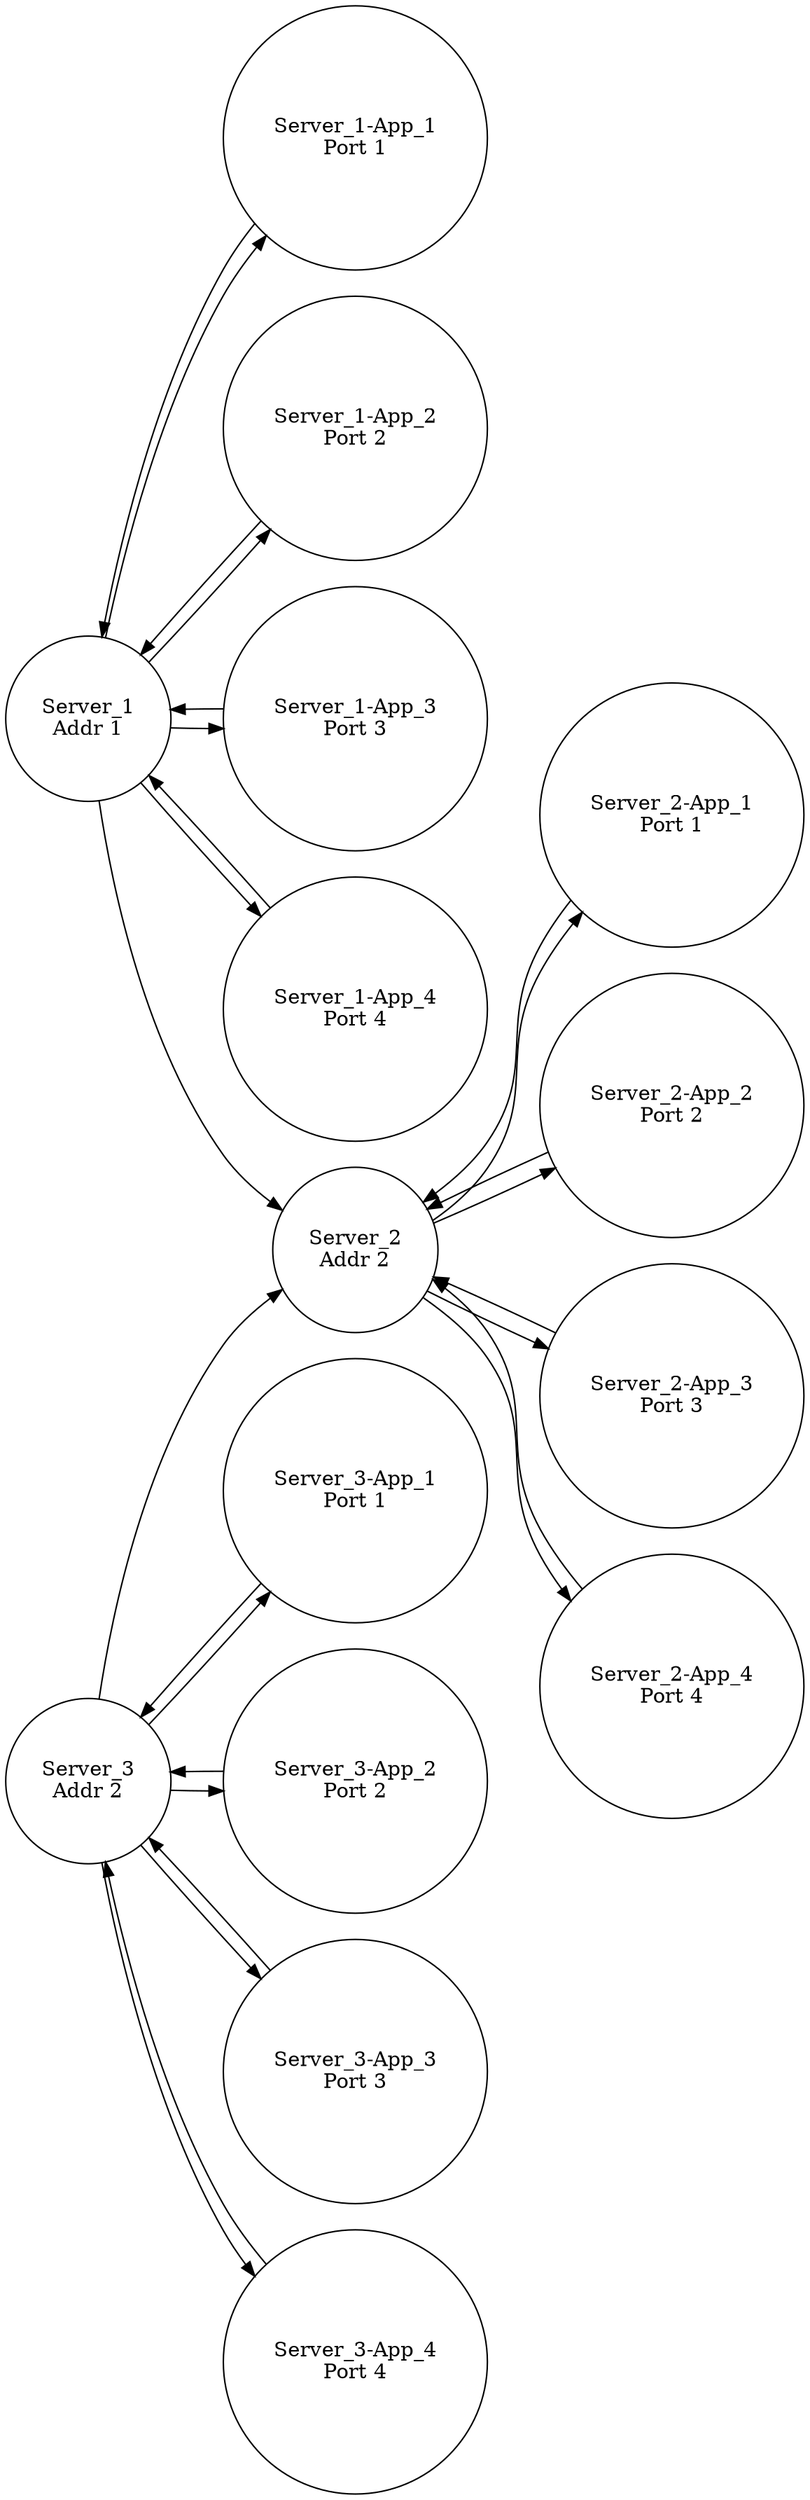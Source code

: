 digraph G {
  rankdir=LR;
  node [shape=circle];
  "Server_1" [label="Server_1\nAddr 1"];
  "Server_1-App_1" [label="Server_1-App_1\nPort 1"];
  "Server_1-App_2" [label="Server_1-App_2\nPort 2"];
  "Server_1-App_3" [label="Server_1-App_3\nPort 3"];
  "Server_1-App_4" [label="Server_1-App_4\nPort 4"];
  "Server_2" [label="Server_2\nAddr 2"];
  "Server_2-App_1" [label="Server_2-App_1\nPort 1"];
  "Server_2-App_2" [label="Server_2-App_2\nPort 2"];
  "Server_2-App_3" [label="Server_2-App_3\nPort 3"];
  "Server_2-App_4" [label="Server_2-App_4\nPort 4"];
  "Server_3" [label="Server_3\nAddr 2"];
  "Server_3-App_1" [label="Server_3-App_1\nPort 1"];
  "Server_3-App_2" [label="Server_3-App_2\nPort 2"];
  "Server_3-App_3" [label="Server_3-App_3\nPort 3"];
  "Server_3-App_4" [label="Server_3-App_4\nPort 4"];
  "Server_1" -> "Server_1-App_1";
  "Server_1" -> "Server_1-App_2";
  "Server_1" -> "Server_1-App_3";
  "Server_1" -> "Server_1-App_4";
  "Server_1" -> "Server_2";
  "Server_1-App_1" -> "Server_1";
  "Server_1-App_2" -> "Server_1";
  "Server_1-App_3" -> "Server_1";
  "Server_1-App_4" -> "Server_1";
  "Server_2" -> "Server_2-App_1";
  "Server_2" -> "Server_2-App_2";
  "Server_2" -> "Server_2-App_3";
  "Server_2" -> "Server_2-App_4";
  "Server_2-App_1" -> "Server_2";
  "Server_2-App_2" -> "Server_2";
  "Server_2-App_3" -> "Server_2";
  "Server_2-App_4" -> "Server_2";
  "Server_3" -> "Server_3-App_1";
  "Server_3" -> "Server_3-App_2";
  "Server_3" -> "Server_3-App_3";
  "Server_3" -> "Server_3-App_4";
  "Server_3" -> "Server_2";
  "Server_3-App_1" -> "Server_3";
  "Server_3-App_2" -> "Server_3";
  "Server_3-App_3" -> "Server_3";
  "Server_3-App_4" -> "Server_3";
}
